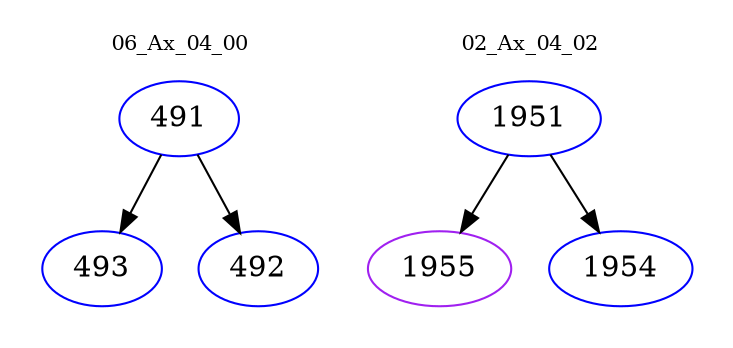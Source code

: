 digraph{
subgraph cluster_0 {
color = white
label = "06_Ax_04_00";
fontsize=10;
T0_491 [label="491", color="blue"]
T0_491 -> T0_493 [color="black"]
T0_493 [label="493", color="blue"]
T0_491 -> T0_492 [color="black"]
T0_492 [label="492", color="blue"]
}
subgraph cluster_1 {
color = white
label = "02_Ax_04_02";
fontsize=10;
T1_1951 [label="1951", color="blue"]
T1_1951 -> T1_1955 [color="black"]
T1_1955 [label="1955", color="purple"]
T1_1951 -> T1_1954 [color="black"]
T1_1954 [label="1954", color="blue"]
}
}
